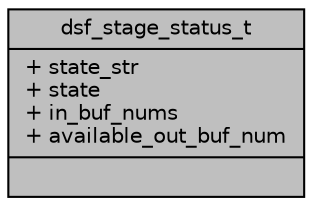digraph "dsf_stage_status_t"
{
 // INTERACTIVE_SVG=YES
 // LATEX_PDF_SIZE
  bgcolor="transparent";
  edge [fontname="Helvetica",fontsize="10",labelfontname="Helvetica",labelfontsize="10"];
  node [fontname="Helvetica",fontsize="10",shape=record];
  Node1 [label="{dsf_stage_status_t\n|+ state_str\l+ state\l+ in_buf_nums\l+ available_out_buf_num\l|}",height=0.2,width=0.4,color="black", fillcolor="grey75", style="filled", fontcolor="black",tooltip=" "];
}

